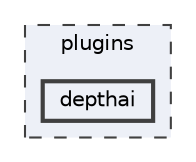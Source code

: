 digraph "/home/friedel/devel/ILLIXR/plugins/depthai"
{
 // LATEX_PDF_SIZE
  bgcolor="transparent";
  edge [fontname=Helvetica,fontsize=10,labelfontname=Helvetica,labelfontsize=10];
  node [fontname=Helvetica,fontsize=10,shape=box,height=0.2,width=0.4];
  compound=true
  subgraph clusterdir_38c8d24aef3972a7f87b834274e76e31 {
    graph [ bgcolor="#edf0f7", pencolor="grey25", label="plugins", fontname=Helvetica,fontsize=10 style="filled,dashed", URL="dir_38c8d24aef3972a7f87b834274e76e31.html",tooltip=""]
  dir_8441c11760b8420028156f50c2add560 [label="depthai", fillcolor="#edf0f7", color="grey25", style="filled,bold", URL="dir_8441c11760b8420028156f50c2add560.html",tooltip=""];
  }
}
